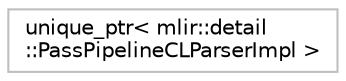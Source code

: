 digraph "Graphical Class Hierarchy"
{
  bgcolor="transparent";
  edge [fontname="Helvetica",fontsize="10",labelfontname="Helvetica",labelfontsize="10"];
  node [fontname="Helvetica",fontsize="10",shape=record];
  rankdir="LR";
  Node0 [label="unique_ptr\< mlir::detail\l::PassPipelineCLParserImpl \>",height=0.2,width=0.4,color="grey75"];
}
